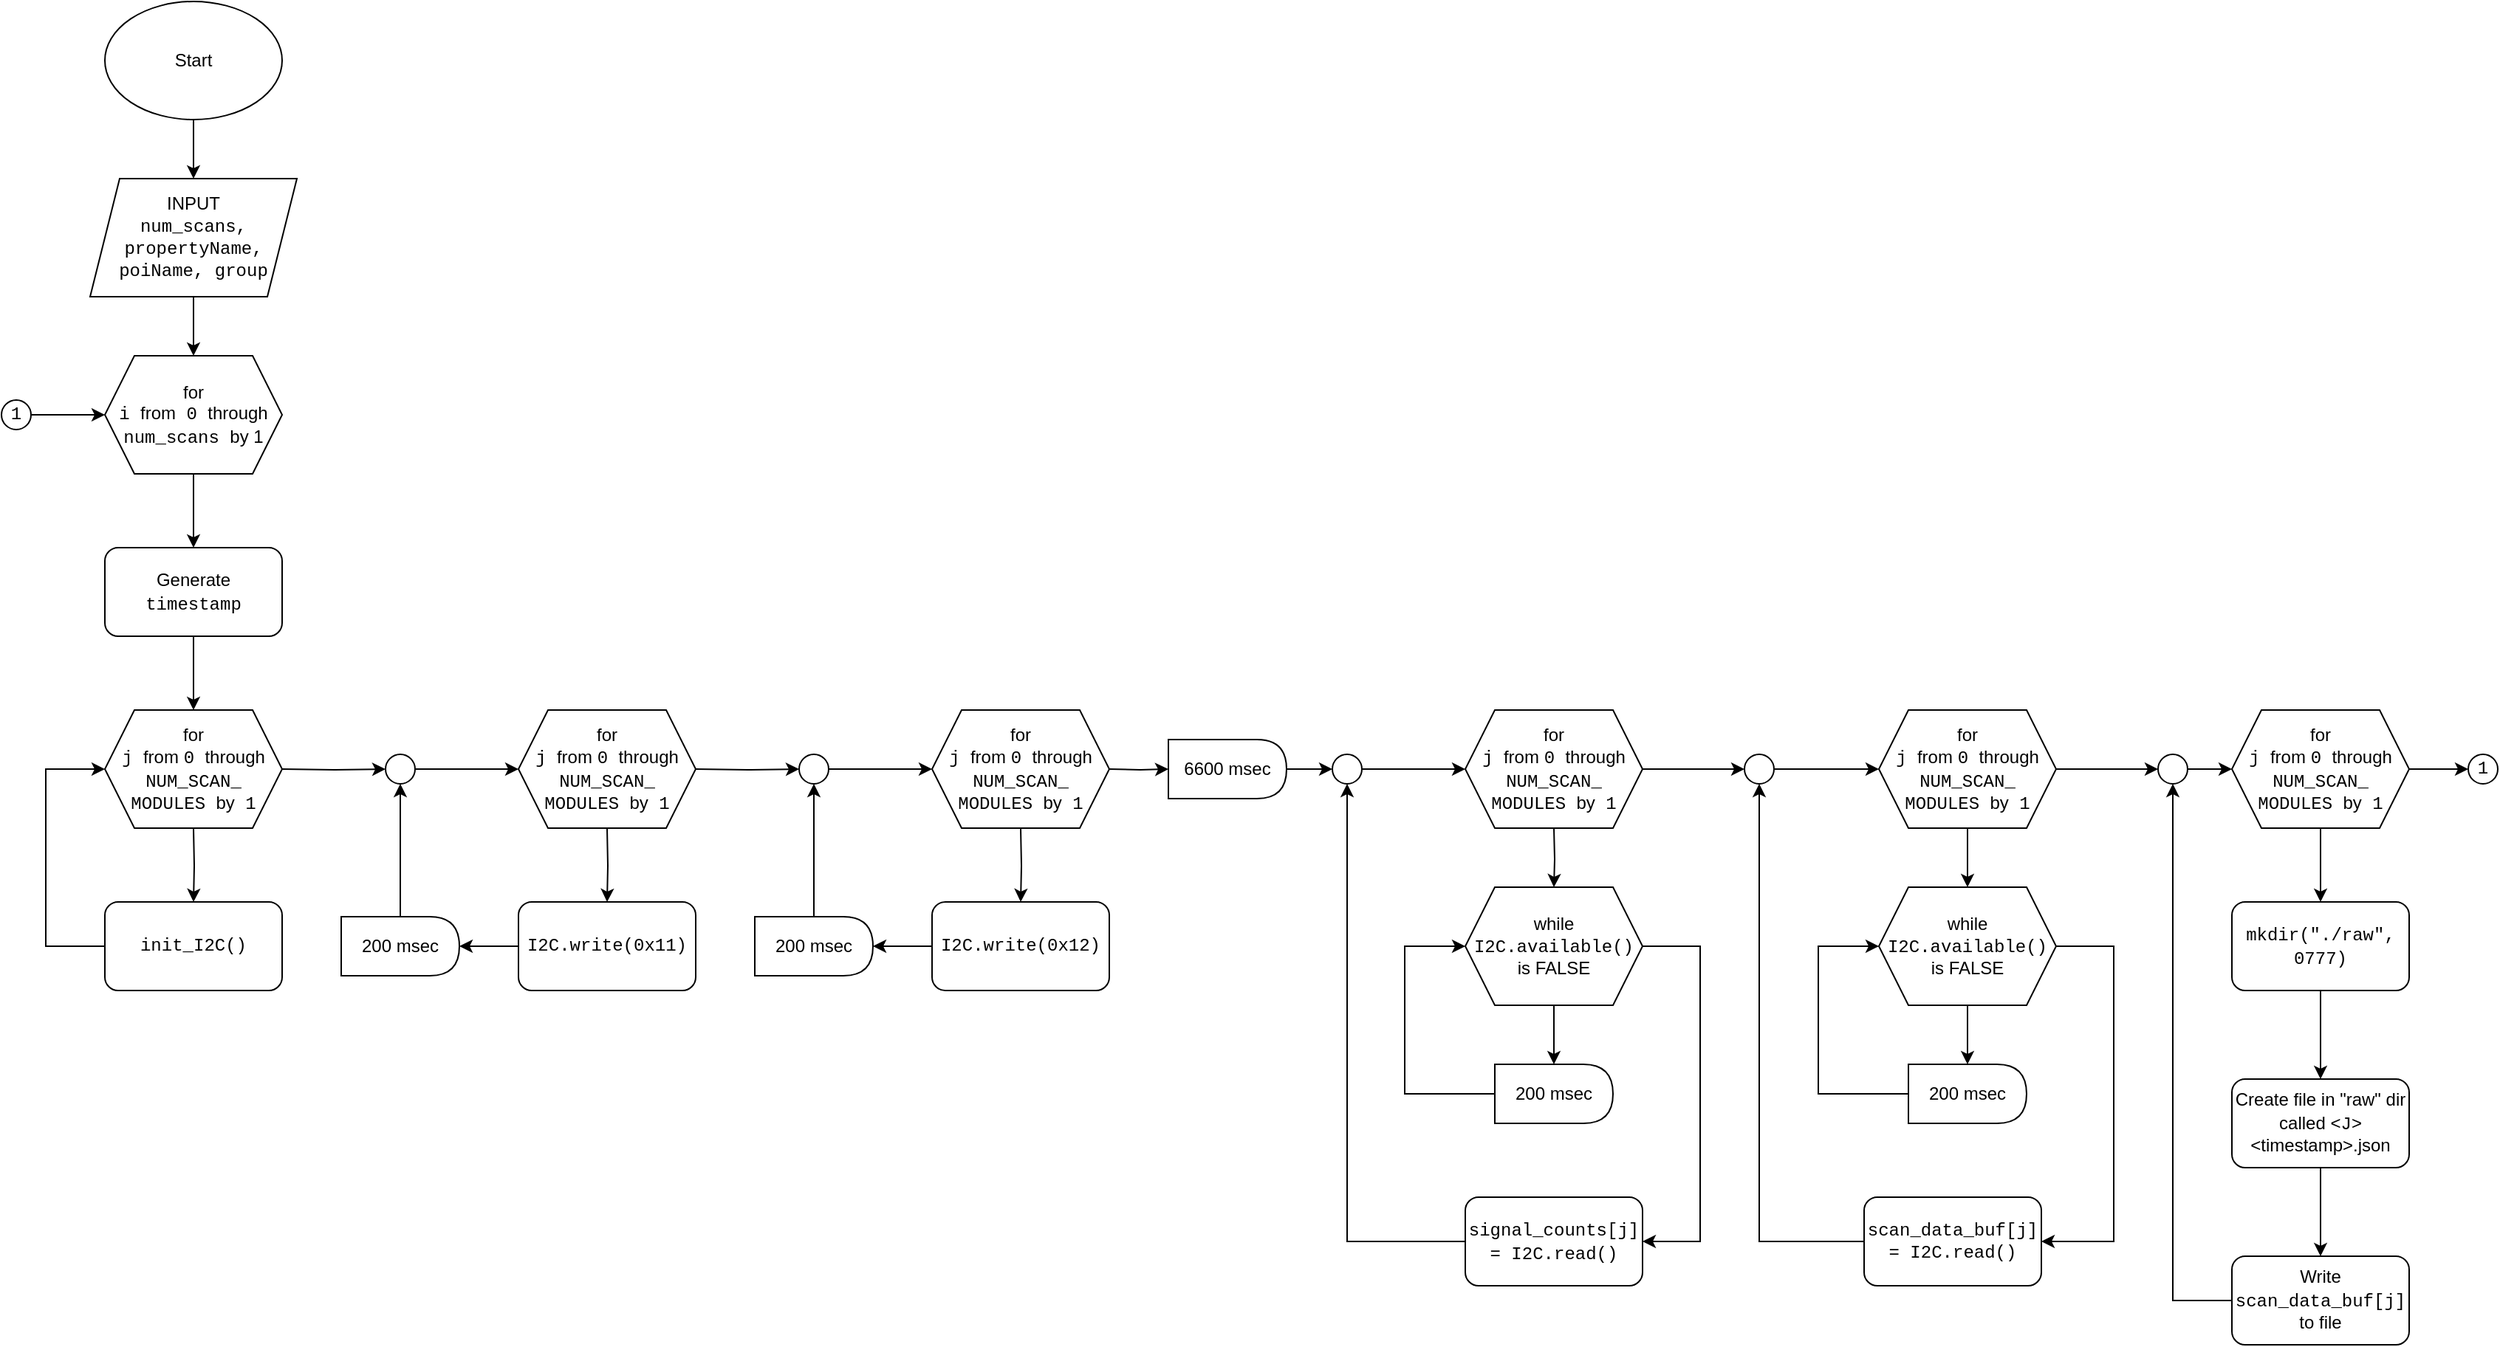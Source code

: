 <mxfile version="20.5.1"><diagram id="C5RBs43oDa-KdzZeNtuy" name="Page-1"><mxGraphModel dx="1673" dy="918" grid="1" gridSize="10" guides="1" tooltips="1" connect="1" arrows="1" fold="1" page="1" pageScale="1" pageWidth="827" pageHeight="1169" math="0" shadow="0"><root><mxCell id="WIyWlLk6GJQsqaUBKTNV-0"/><mxCell id="WIyWlLk6GJQsqaUBKTNV-1" parent="WIyWlLk6GJQsqaUBKTNV-0"/><mxCell id="pfyarNx84rr5xBCaHrze-25" style="edgeStyle=orthogonalEdgeStyle;rounded=0;orthogonalLoop=1;jettySize=auto;html=1;entryX=0;entryY=0.5;entryDx=0;entryDy=0;fontFamily=Courier New;" edge="1" parent="WIyWlLk6GJQsqaUBKTNV-1" source="pfyarNx84rr5xBCaHrze-4"><mxGeometry relative="1" as="geometry"><mxPoint x="320" y="520" as="targetPoint"/><Array as="points"><mxPoint x="280" y="640"/><mxPoint x="280" y="520"/></Array></mxGeometry></mxCell><mxCell id="pfyarNx84rr5xBCaHrze-4" value="init_I2C()" style="rounded=1;whiteSpace=wrap;html=1;fontFamily=Courier New;" vertex="1" parent="WIyWlLk6GJQsqaUBKTNV-1"><mxGeometry x="320" y="610" width="120" height="60" as="geometry"/></mxCell><mxCell id="pfyarNx84rr5xBCaHrze-31" style="edgeStyle=orthogonalEdgeStyle;rounded=0;orthogonalLoop=1;jettySize=auto;html=1;exitX=0;exitY=0.5;exitDx=0;exitDy=0;entryX=1;entryY=0.5;entryDx=0;entryDy=0;fontFamily=Courier New;" edge="1" parent="WIyWlLk6GJQsqaUBKTNV-1" source="pfyarNx84rr5xBCaHrze-5" target="pfyarNx84rr5xBCaHrze-19"><mxGeometry relative="1" as="geometry"><mxPoint x="580" y="640" as="targetPoint"/></mxGeometry></mxCell><mxCell id="pfyarNx84rr5xBCaHrze-5" value="I2C.write(0x11)" style="rounded=1;whiteSpace=wrap;html=1;fontFamily=Courier New;" vertex="1" parent="WIyWlLk6GJQsqaUBKTNV-1"><mxGeometry x="600" y="610" width="120" height="60" as="geometry"/></mxCell><mxCell id="pfyarNx84rr5xBCaHrze-24" style="edgeStyle=orthogonalEdgeStyle;rounded=0;orthogonalLoop=1;jettySize=auto;html=1;entryX=0.5;entryY=0;entryDx=0;entryDy=0;fontFamily=Courier New;" edge="1" parent="WIyWlLk6GJQsqaUBKTNV-1" target="pfyarNx84rr5xBCaHrze-4"><mxGeometry relative="1" as="geometry"><mxPoint x="380" y="560" as="sourcePoint"/></mxGeometry></mxCell><mxCell id="pfyarNx84rr5xBCaHrze-26" style="edgeStyle=orthogonalEdgeStyle;rounded=0;orthogonalLoop=1;jettySize=auto;html=1;fontFamily=Courier New;entryX=0;entryY=0.5;entryDx=0;entryDy=0;" edge="1" parent="WIyWlLk6GJQsqaUBKTNV-1" target="pfyarNx84rr5xBCaHrze-27"><mxGeometry relative="1" as="geometry"><mxPoint x="480" y="520" as="targetPoint"/><mxPoint x="440" y="520" as="sourcePoint"/></mxGeometry></mxCell><mxCell id="pfyarNx84rr5xBCaHrze-104" style="edgeStyle=orthogonalEdgeStyle;rounded=0;orthogonalLoop=1;jettySize=auto;html=1;entryX=0.5;entryY=0;entryDx=0;entryDy=0;fontFamily=Courier New;" edge="1" parent="WIyWlLk6GJQsqaUBKTNV-1" source="pfyarNx84rr5xBCaHrze-13" target="pfyarNx84rr5xBCaHrze-14"><mxGeometry relative="1" as="geometry"/></mxCell><mxCell id="pfyarNx84rr5xBCaHrze-13" value="Start" style="ellipse;whiteSpace=wrap;html=1;" vertex="1" parent="WIyWlLk6GJQsqaUBKTNV-1"><mxGeometry x="320" width="120" height="80" as="geometry"/></mxCell><mxCell id="pfyarNx84rr5xBCaHrze-105" style="edgeStyle=orthogonalEdgeStyle;rounded=0;orthogonalLoop=1;jettySize=auto;html=1;entryX=0.5;entryY=0;entryDx=0;entryDy=0;fontFamily=Courier New;" edge="1" parent="WIyWlLk6GJQsqaUBKTNV-1" source="pfyarNx84rr5xBCaHrze-14" target="pfyarNx84rr5xBCaHrze-15"><mxGeometry relative="1" as="geometry"/></mxCell><mxCell id="pfyarNx84rr5xBCaHrze-14" value="&lt;div&gt;INPUT&lt;/div&gt;&lt;div&gt;&lt;font face=&quot;Courier New&quot;&gt;num_scans, propertyName, poiName, group&lt;/font&gt;&lt;br&gt;&lt;/div&gt;" style="shape=parallelogram;perimeter=parallelogramPerimeter;whiteSpace=wrap;html=1;fixedSize=1;" vertex="1" parent="WIyWlLk6GJQsqaUBKTNV-1"><mxGeometry x="310" y="120" width="140" height="80" as="geometry"/></mxCell><mxCell id="pfyarNx84rr5xBCaHrze-106" style="edgeStyle=orthogonalEdgeStyle;rounded=0;orthogonalLoop=1;jettySize=auto;html=1;entryX=0.5;entryY=0;entryDx=0;entryDy=0;fontFamily=Courier New;" edge="1" parent="WIyWlLk6GJQsqaUBKTNV-1" source="pfyarNx84rr5xBCaHrze-15" target="pfyarNx84rr5xBCaHrze-16"><mxGeometry relative="1" as="geometry"/></mxCell><mxCell id="pfyarNx84rr5xBCaHrze-15" value="&lt;div&gt;for&lt;/div&gt;&lt;div&gt;&lt;font face=&quot;Courier New&quot;&gt;i &lt;font face=&quot;Helvetica&quot;&gt;from&lt;/font&gt; 0 &lt;font face=&quot;Helvetica&quot;&gt;through&lt;/font&gt; num_scans &lt;/font&gt;by 1&lt;br&gt;&lt;/div&gt;" style="shape=hexagon;perimeter=hexagonPerimeter2;whiteSpace=wrap;html=1;fixedSize=1;" vertex="1" parent="WIyWlLk6GJQsqaUBKTNV-1"><mxGeometry x="320" y="240" width="120" height="80" as="geometry"/></mxCell><mxCell id="pfyarNx84rr5xBCaHrze-107" style="edgeStyle=orthogonalEdgeStyle;rounded=0;orthogonalLoop=1;jettySize=auto;html=1;entryX=0.5;entryY=0;entryDx=0;entryDy=0;fontFamily=Courier New;" edge="1" parent="WIyWlLk6GJQsqaUBKTNV-1" source="pfyarNx84rr5xBCaHrze-16" target="pfyarNx84rr5xBCaHrze-75"><mxGeometry relative="1" as="geometry"/></mxCell><mxCell id="pfyarNx84rr5xBCaHrze-16" value="Generate&lt;font face=&quot;Courier New&quot;&gt; timestamp&lt;/font&gt;" style="rounded=1;whiteSpace=wrap;html=1;" vertex="1" parent="WIyWlLk6GJQsqaUBKTNV-1"><mxGeometry x="320" y="370" width="120" height="60" as="geometry"/></mxCell><mxCell id="pfyarNx84rr5xBCaHrze-28" style="edgeStyle=orthogonalEdgeStyle;rounded=0;orthogonalLoop=1;jettySize=auto;html=1;fontFamily=Courier New;" edge="1" parent="WIyWlLk6GJQsqaUBKTNV-1" source="pfyarNx84rr5xBCaHrze-19" target="pfyarNx84rr5xBCaHrze-27"><mxGeometry relative="1" as="geometry"/></mxCell><mxCell id="pfyarNx84rr5xBCaHrze-19" value="&lt;font face=&quot;Helvetica&quot;&gt;200 msec&lt;br&gt;&lt;/font&gt;" style="shape=delay;whiteSpace=wrap;html=1;fontFamily=Courier New;" vertex="1" parent="WIyWlLk6GJQsqaUBKTNV-1"><mxGeometry x="480" y="620" width="80" height="40" as="geometry"/></mxCell><mxCell id="pfyarNx84rr5xBCaHrze-30" style="edgeStyle=orthogonalEdgeStyle;rounded=0;orthogonalLoop=1;jettySize=auto;html=1;entryX=0.5;entryY=0;entryDx=0;entryDy=0;fontFamily=Courier New;" edge="1" parent="WIyWlLk6GJQsqaUBKTNV-1" target="pfyarNx84rr5xBCaHrze-5"><mxGeometry relative="1" as="geometry"><mxPoint x="660" y="560" as="sourcePoint"/></mxGeometry></mxCell><mxCell id="pfyarNx84rr5xBCaHrze-40" style="edgeStyle=orthogonalEdgeStyle;rounded=0;orthogonalLoop=1;jettySize=auto;html=1;entryX=0;entryY=0.5;entryDx=0;entryDy=0;fontFamily=Courier New;" edge="1" parent="WIyWlLk6GJQsqaUBKTNV-1" target="pfyarNx84rr5xBCaHrze-39"><mxGeometry relative="1" as="geometry"><mxPoint x="720" y="520" as="sourcePoint"/></mxGeometry></mxCell><mxCell id="pfyarNx84rr5xBCaHrze-29" style="edgeStyle=orthogonalEdgeStyle;rounded=0;orthogonalLoop=1;jettySize=auto;html=1;entryX=0;entryY=0.5;entryDx=0;entryDy=0;fontFamily=Courier New;" edge="1" parent="WIyWlLk6GJQsqaUBKTNV-1" source="pfyarNx84rr5xBCaHrze-27"><mxGeometry relative="1" as="geometry"><mxPoint x="600" y="520" as="targetPoint"/></mxGeometry></mxCell><mxCell id="pfyarNx84rr5xBCaHrze-27" value="" style="ellipse;whiteSpace=wrap;html=1;aspect=fixed;fontFamily=Courier New;" vertex="1" parent="WIyWlLk6GJQsqaUBKTNV-1"><mxGeometry x="510" y="510" width="20" height="20" as="geometry"/></mxCell><mxCell id="pfyarNx84rr5xBCaHrze-32" style="edgeStyle=orthogonalEdgeStyle;rounded=0;orthogonalLoop=1;jettySize=auto;html=1;exitX=0;exitY=0.5;exitDx=0;exitDy=0;entryX=1;entryY=0.5;entryDx=0;entryDy=0;fontFamily=Courier New;" edge="1" parent="WIyWlLk6GJQsqaUBKTNV-1" source="pfyarNx84rr5xBCaHrze-33" target="pfyarNx84rr5xBCaHrze-35"><mxGeometry relative="1" as="geometry"><mxPoint x="860" y="640" as="targetPoint"/></mxGeometry></mxCell><mxCell id="pfyarNx84rr5xBCaHrze-33" value="I2C.write(0x12)" style="rounded=1;whiteSpace=wrap;html=1;fontFamily=Courier New;" vertex="1" parent="WIyWlLk6GJQsqaUBKTNV-1"><mxGeometry x="880" y="610" width="120" height="60" as="geometry"/></mxCell><mxCell id="pfyarNx84rr5xBCaHrze-34" style="edgeStyle=orthogonalEdgeStyle;rounded=0;orthogonalLoop=1;jettySize=auto;html=1;fontFamily=Courier New;" edge="1" parent="WIyWlLk6GJQsqaUBKTNV-1" source="pfyarNx84rr5xBCaHrze-35" target="pfyarNx84rr5xBCaHrze-39"><mxGeometry relative="1" as="geometry"/></mxCell><mxCell id="pfyarNx84rr5xBCaHrze-35" value="&lt;font face=&quot;Helvetica&quot;&gt;200 msec&lt;br&gt;&lt;/font&gt;" style="shape=delay;whiteSpace=wrap;html=1;fontFamily=Courier New;" vertex="1" parent="WIyWlLk6GJQsqaUBKTNV-1"><mxGeometry x="760" y="620" width="80" height="40" as="geometry"/></mxCell><mxCell id="pfyarNx84rr5xBCaHrze-36" style="edgeStyle=orthogonalEdgeStyle;rounded=0;orthogonalLoop=1;jettySize=auto;html=1;entryX=0.5;entryY=0;entryDx=0;entryDy=0;fontFamily=Courier New;" edge="1" parent="WIyWlLk6GJQsqaUBKTNV-1" target="pfyarNx84rr5xBCaHrze-33"><mxGeometry relative="1" as="geometry"><mxPoint x="940" y="560" as="sourcePoint"/></mxGeometry></mxCell><mxCell id="pfyarNx84rr5xBCaHrze-52" style="edgeStyle=orthogonalEdgeStyle;rounded=0;orthogonalLoop=1;jettySize=auto;html=1;entryX=0;entryY=0.5;entryDx=0;entryDy=0;fontFamily=Helvetica;" edge="1" parent="WIyWlLk6GJQsqaUBKTNV-1" target="pfyarNx84rr5xBCaHrze-51"><mxGeometry relative="1" as="geometry"><mxPoint x="1000" y="520" as="sourcePoint"/></mxGeometry></mxCell><mxCell id="pfyarNx84rr5xBCaHrze-38" style="edgeStyle=orthogonalEdgeStyle;rounded=0;orthogonalLoop=1;jettySize=auto;html=1;entryX=0;entryY=0.5;entryDx=0;entryDy=0;fontFamily=Courier New;" edge="1" parent="WIyWlLk6GJQsqaUBKTNV-1" source="pfyarNx84rr5xBCaHrze-39"><mxGeometry relative="1" as="geometry"><mxPoint x="880" y="520" as="targetPoint"/></mxGeometry></mxCell><mxCell id="pfyarNx84rr5xBCaHrze-39" value="" style="ellipse;whiteSpace=wrap;html=1;aspect=fixed;fontFamily=Courier New;" vertex="1" parent="WIyWlLk6GJQsqaUBKTNV-1"><mxGeometry x="790" y="510" width="20" height="20" as="geometry"/></mxCell><mxCell id="pfyarNx84rr5xBCaHrze-61" style="edgeStyle=orthogonalEdgeStyle;rounded=0;orthogonalLoop=1;jettySize=auto;html=1;entryX=0;entryY=0.5;entryDx=0;entryDy=0;fontFamily=Helvetica;" edge="1" parent="WIyWlLk6GJQsqaUBKTNV-1" source="pfyarNx84rr5xBCaHrze-44" target="pfyarNx84rr5xBCaHrze-59"><mxGeometry relative="1" as="geometry"><Array as="points"><mxPoint x="1200" y="740"/><mxPoint x="1200" y="640"/></Array></mxGeometry></mxCell><mxCell id="pfyarNx84rr5xBCaHrze-44" value="&lt;font face=&quot;Helvetica&quot;&gt;200 msec&lt;br&gt;&lt;/font&gt;" style="shape=delay;whiteSpace=wrap;html=1;fontFamily=Courier New;" vertex="1" parent="WIyWlLk6GJQsqaUBKTNV-1"><mxGeometry x="1261" y="720" width="80" height="40" as="geometry"/></mxCell><mxCell id="pfyarNx84rr5xBCaHrze-63" style="edgeStyle=orthogonalEdgeStyle;rounded=0;orthogonalLoop=1;jettySize=auto;html=1;entryX=0.5;entryY=0;entryDx=0;entryDy=0;fontFamily=Helvetica;" edge="1" parent="WIyWlLk6GJQsqaUBKTNV-1" target="pfyarNx84rr5xBCaHrze-59"><mxGeometry relative="1" as="geometry"><mxPoint x="1301" y="560" as="sourcePoint"/></mxGeometry></mxCell><mxCell id="pfyarNx84rr5xBCaHrze-56" style="edgeStyle=orthogonalEdgeStyle;rounded=0;orthogonalLoop=1;jettySize=auto;html=1;entryX=0;entryY=0.5;entryDx=0;entryDy=0;fontFamily=Helvetica;" edge="1" parent="WIyWlLk6GJQsqaUBKTNV-1" source="pfyarNx84rr5xBCaHrze-51" target="pfyarNx84rr5xBCaHrze-55"><mxGeometry relative="1" as="geometry"/></mxCell><mxCell id="pfyarNx84rr5xBCaHrze-51" value="&lt;font face=&quot;Helvetica&quot;&gt;6600 msec&lt;br&gt;&lt;/font&gt;" style="shape=delay;whiteSpace=wrap;html=1;fontFamily=Courier New;" vertex="1" parent="WIyWlLk6GJQsqaUBKTNV-1"><mxGeometry x="1040" y="500" width="80" height="40" as="geometry"/></mxCell><mxCell id="pfyarNx84rr5xBCaHrze-58" style="edgeStyle=orthogonalEdgeStyle;rounded=0;orthogonalLoop=1;jettySize=auto;html=1;entryX=0;entryY=0.5;entryDx=0;entryDy=0;fontFamily=Helvetica;" edge="1" parent="WIyWlLk6GJQsqaUBKTNV-1" source="pfyarNx84rr5xBCaHrze-55"><mxGeometry relative="1" as="geometry"><mxPoint x="1241" y="520" as="targetPoint"/></mxGeometry></mxCell><mxCell id="pfyarNx84rr5xBCaHrze-55" value="" style="ellipse;whiteSpace=wrap;html=1;aspect=fixed;fontFamily=Courier New;" vertex="1" parent="WIyWlLk6GJQsqaUBKTNV-1"><mxGeometry x="1151" y="510" width="20" height="20" as="geometry"/></mxCell><mxCell id="pfyarNx84rr5xBCaHrze-60" style="edgeStyle=orthogonalEdgeStyle;rounded=0;orthogonalLoop=1;jettySize=auto;html=1;entryX=0.5;entryY=0;entryDx=0;entryDy=0;fontFamily=Helvetica;" edge="1" parent="WIyWlLk6GJQsqaUBKTNV-1" source="pfyarNx84rr5xBCaHrze-59" target="pfyarNx84rr5xBCaHrze-44"><mxGeometry relative="1" as="geometry"/></mxCell><mxCell id="pfyarNx84rr5xBCaHrze-71" style="edgeStyle=orthogonalEdgeStyle;rounded=0;orthogonalLoop=1;jettySize=auto;html=1;entryX=1;entryY=0.5;entryDx=0;entryDy=0;fontFamily=Courier New;" edge="1" parent="WIyWlLk6GJQsqaUBKTNV-1" source="pfyarNx84rr5xBCaHrze-59" target="pfyarNx84rr5xBCaHrze-65"><mxGeometry relative="1" as="geometry"><Array as="points"><mxPoint x="1400" y="640"/><mxPoint x="1400" y="840"/></Array></mxGeometry></mxCell><mxCell id="pfyarNx84rr5xBCaHrze-59" value="&lt;div&gt;while&lt;/div&gt;&lt;div&gt;&lt;font face=&quot;Courier New&quot;&gt;I2C.available() &lt;/font&gt;is FALSE&lt;br&gt;&lt;/div&gt;" style="shape=hexagon;perimeter=hexagonPerimeter2;whiteSpace=wrap;html=1;fixedSize=1;fontFamily=Helvetica;" vertex="1" parent="WIyWlLk6GJQsqaUBKTNV-1"><mxGeometry x="1241" y="600" width="120" height="80" as="geometry"/></mxCell><mxCell id="pfyarNx84rr5xBCaHrze-72" style="edgeStyle=orthogonalEdgeStyle;rounded=0;orthogonalLoop=1;jettySize=auto;html=1;entryX=0.5;entryY=1;entryDx=0;entryDy=0;fontFamily=Courier New;" edge="1" parent="WIyWlLk6GJQsqaUBKTNV-1" source="pfyarNx84rr5xBCaHrze-65" target="pfyarNx84rr5xBCaHrze-55"><mxGeometry relative="1" as="geometry"/></mxCell><mxCell id="pfyarNx84rr5xBCaHrze-65" value="&lt;font face=&quot;Courier New&quot;&gt;signal_counts[j] = I2C.read()&lt;/font&gt;" style="rounded=1;whiteSpace=wrap;html=1;fontFamily=Helvetica;" vertex="1" parent="WIyWlLk6GJQsqaUBKTNV-1"><mxGeometry x="1241" y="810" width="120" height="60" as="geometry"/></mxCell><mxCell id="pfyarNx84rr5xBCaHrze-83" style="edgeStyle=orthogonalEdgeStyle;rounded=0;orthogonalLoop=1;jettySize=auto;html=1;entryX=0;entryY=0.5;entryDx=0;entryDy=0;fontFamily=Courier New;" edge="1" parent="WIyWlLk6GJQsqaUBKTNV-1" source="pfyarNx84rr5xBCaHrze-70" target="pfyarNx84rr5xBCaHrze-82"><mxGeometry relative="1" as="geometry"/></mxCell><mxCell id="pfyarNx84rr5xBCaHrze-70" value="&lt;div&gt;for &lt;font face=&quot;Courier New&quot;&gt;&lt;br&gt;&lt;/font&gt;&lt;/div&gt;&lt;div&gt;&lt;font face=&quot;Courier New&quot;&gt;j &lt;/font&gt;from &lt;font face=&quot;Courier New&quot;&gt;0 &lt;/font&gt;through&lt;br&gt;&lt;/div&gt;&lt;div&gt;&lt;font face=&quot;Courier New&quot;&gt;NUM_SCAN_&lt;/font&gt;&lt;/div&gt;&lt;div&gt;&lt;font face=&quot;Courier New&quot;&gt;MODULES &lt;font face=&quot;Helvetica&quot;&gt;by&lt;font face=&quot;Courier New&quot;&gt; 1&lt;/font&gt;&lt;/font&gt;&lt;/font&gt;&lt;br&gt;&lt;/div&gt;" style="shape=hexagon;perimeter=hexagonPerimeter2;whiteSpace=wrap;html=1;fixedSize=1;" vertex="1" parent="WIyWlLk6GJQsqaUBKTNV-1"><mxGeometry x="1241" y="480" width="120" height="80" as="geometry"/></mxCell><mxCell id="pfyarNx84rr5xBCaHrze-73" value="&lt;div&gt;for &lt;font face=&quot;Courier New&quot;&gt;&lt;br&gt;&lt;/font&gt;&lt;/div&gt;&lt;div&gt;&lt;font face=&quot;Courier New&quot;&gt;j &lt;/font&gt;from &lt;font face=&quot;Courier New&quot;&gt;0 &lt;/font&gt;through&lt;br&gt;&lt;/div&gt;&lt;div&gt;&lt;font face=&quot;Courier New&quot;&gt;NUM_SCAN_&lt;/font&gt;&lt;/div&gt;&lt;div&gt;&lt;font face=&quot;Courier New&quot;&gt;MODULES &lt;font face=&quot;Helvetica&quot;&gt;by&lt;font face=&quot;Courier New&quot;&gt; 1&lt;/font&gt;&lt;/font&gt;&lt;/font&gt;&lt;br&gt;&lt;/div&gt;" style="shape=hexagon;perimeter=hexagonPerimeter2;whiteSpace=wrap;html=1;fixedSize=1;" vertex="1" parent="WIyWlLk6GJQsqaUBKTNV-1"><mxGeometry x="880" y="480" width="120" height="80" as="geometry"/></mxCell><mxCell id="pfyarNx84rr5xBCaHrze-74" value="&lt;div&gt;for &lt;font face=&quot;Courier New&quot;&gt;&lt;br&gt;&lt;/font&gt;&lt;/div&gt;&lt;div&gt;&lt;font face=&quot;Courier New&quot;&gt;j &lt;/font&gt;from &lt;font face=&quot;Courier New&quot;&gt;0 &lt;/font&gt;through&lt;br&gt;&lt;/div&gt;&lt;div&gt;&lt;font face=&quot;Courier New&quot;&gt;NUM_SCAN_&lt;/font&gt;&lt;/div&gt;&lt;div&gt;&lt;font face=&quot;Courier New&quot;&gt;MODULES &lt;font face=&quot;Helvetica&quot;&gt;by&lt;font face=&quot;Courier New&quot;&gt; 1&lt;/font&gt;&lt;/font&gt;&lt;/font&gt;&lt;br&gt;&lt;/div&gt;" style="shape=hexagon;perimeter=hexagonPerimeter2;whiteSpace=wrap;html=1;fixedSize=1;" vertex="1" parent="WIyWlLk6GJQsqaUBKTNV-1"><mxGeometry x="600" y="480" width="120" height="80" as="geometry"/></mxCell><mxCell id="pfyarNx84rr5xBCaHrze-75" value="&lt;div&gt;for &lt;font face=&quot;Courier New&quot;&gt;&lt;br&gt;&lt;/font&gt;&lt;/div&gt;&lt;div&gt;&lt;font face=&quot;Courier New&quot;&gt;j &lt;/font&gt;from &lt;font face=&quot;Courier New&quot;&gt;0 &lt;/font&gt;through&lt;br&gt;&lt;/div&gt;&lt;div&gt;&lt;font face=&quot;Courier New&quot;&gt;NUM_SCAN_&lt;/font&gt;&lt;/div&gt;&lt;div&gt;&lt;font face=&quot;Courier New&quot;&gt;MODULES &lt;font face=&quot;Helvetica&quot;&gt;by&lt;font face=&quot;Courier New&quot;&gt; 1&lt;/font&gt;&lt;/font&gt;&lt;/font&gt;&lt;br&gt;&lt;/div&gt;" style="shape=hexagon;perimeter=hexagonPerimeter2;whiteSpace=wrap;html=1;fixedSize=1;" vertex="1" parent="WIyWlLk6GJQsqaUBKTNV-1"><mxGeometry x="320" y="480" width="120" height="80" as="geometry"/></mxCell><mxCell id="pfyarNx84rr5xBCaHrze-87" style="edgeStyle=orthogonalEdgeStyle;rounded=0;orthogonalLoop=1;jettySize=auto;html=1;entryX=0.5;entryY=0;entryDx=0;entryDy=0;fontFamily=Courier New;" edge="1" parent="WIyWlLk6GJQsqaUBKTNV-1" source="pfyarNx84rr5xBCaHrze-76" target="pfyarNx84rr5xBCaHrze-80"><mxGeometry relative="1" as="geometry"/></mxCell><mxCell id="pfyarNx84rr5xBCaHrze-93" style="edgeStyle=orthogonalEdgeStyle;rounded=0;orthogonalLoop=1;jettySize=auto;html=1;entryX=0;entryY=0.5;entryDx=0;entryDy=0;fontFamily=Courier New;" edge="1" parent="WIyWlLk6GJQsqaUBKTNV-1" source="pfyarNx84rr5xBCaHrze-76" target="pfyarNx84rr5xBCaHrze-92"><mxGeometry relative="1" as="geometry"/></mxCell><mxCell id="pfyarNx84rr5xBCaHrze-76" value="&lt;div&gt;for &lt;font face=&quot;Courier New&quot;&gt;&lt;br&gt;&lt;/font&gt;&lt;/div&gt;&lt;div&gt;&lt;font face=&quot;Courier New&quot;&gt;j &lt;/font&gt;from &lt;font face=&quot;Courier New&quot;&gt;0 &lt;/font&gt;through&lt;br&gt;&lt;/div&gt;&lt;div&gt;&lt;font face=&quot;Courier New&quot;&gt;NUM_SCAN_&lt;/font&gt;&lt;/div&gt;&lt;div&gt;&lt;font face=&quot;Courier New&quot;&gt;MODULES &lt;font face=&quot;Helvetica&quot;&gt;by&lt;font face=&quot;Courier New&quot;&gt; 1&lt;/font&gt;&lt;/font&gt;&lt;/font&gt;&lt;br&gt;&lt;/div&gt;" style="shape=hexagon;perimeter=hexagonPerimeter2;whiteSpace=wrap;html=1;fixedSize=1;" vertex="1" parent="WIyWlLk6GJQsqaUBKTNV-1"><mxGeometry x="1521" y="480" width="120" height="80" as="geometry"/></mxCell><mxCell id="pfyarNx84rr5xBCaHrze-77" style="edgeStyle=orthogonalEdgeStyle;rounded=0;orthogonalLoop=1;jettySize=auto;html=1;entryX=0;entryY=0.5;entryDx=0;entryDy=0;fontFamily=Helvetica;" edge="1" parent="WIyWlLk6GJQsqaUBKTNV-1" source="pfyarNx84rr5xBCaHrze-78" target="pfyarNx84rr5xBCaHrze-80"><mxGeometry relative="1" as="geometry"><Array as="points"><mxPoint x="1480" y="740"/><mxPoint x="1480" y="640"/></Array></mxGeometry></mxCell><mxCell id="pfyarNx84rr5xBCaHrze-78" value="&lt;font face=&quot;Helvetica&quot;&gt;200 msec&lt;br&gt;&lt;/font&gt;" style="shape=delay;whiteSpace=wrap;html=1;fontFamily=Courier New;" vertex="1" parent="WIyWlLk6GJQsqaUBKTNV-1"><mxGeometry x="1541" y="720" width="80" height="40" as="geometry"/></mxCell><mxCell id="pfyarNx84rr5xBCaHrze-79" style="edgeStyle=orthogonalEdgeStyle;rounded=0;orthogonalLoop=1;jettySize=auto;html=1;entryX=0.5;entryY=0;entryDx=0;entryDy=0;fontFamily=Helvetica;" edge="1" parent="WIyWlLk6GJQsqaUBKTNV-1" source="pfyarNx84rr5xBCaHrze-80" target="pfyarNx84rr5xBCaHrze-78"><mxGeometry relative="1" as="geometry"/></mxCell><mxCell id="pfyarNx84rr5xBCaHrze-85" style="edgeStyle=orthogonalEdgeStyle;rounded=0;orthogonalLoop=1;jettySize=auto;html=1;entryX=1;entryY=0.5;entryDx=0;entryDy=0;fontFamily=Courier New;" edge="1" parent="WIyWlLk6GJQsqaUBKTNV-1" source="pfyarNx84rr5xBCaHrze-80" target="pfyarNx84rr5xBCaHrze-81"><mxGeometry relative="1" as="geometry"><Array as="points"><mxPoint x="1680" y="640"/><mxPoint x="1680" y="840"/></Array></mxGeometry></mxCell><mxCell id="pfyarNx84rr5xBCaHrze-80" value="&lt;div&gt;while&lt;/div&gt;&lt;div&gt;&lt;font face=&quot;Courier New&quot;&gt;I2C.available() &lt;/font&gt;is FALSE&lt;br&gt;&lt;/div&gt;" style="shape=hexagon;perimeter=hexagonPerimeter2;whiteSpace=wrap;html=1;fixedSize=1;fontFamily=Helvetica;" vertex="1" parent="WIyWlLk6GJQsqaUBKTNV-1"><mxGeometry x="1521" y="600" width="120" height="80" as="geometry"/></mxCell><mxCell id="pfyarNx84rr5xBCaHrze-86" style="edgeStyle=orthogonalEdgeStyle;rounded=0;orthogonalLoop=1;jettySize=auto;html=1;entryX=0.5;entryY=1;entryDx=0;entryDy=0;fontFamily=Courier New;" edge="1" parent="WIyWlLk6GJQsqaUBKTNV-1" source="pfyarNx84rr5xBCaHrze-81" target="pfyarNx84rr5xBCaHrze-82"><mxGeometry relative="1" as="geometry"/></mxCell><mxCell id="pfyarNx84rr5xBCaHrze-81" value="scan_data_buf[j] = I2C.read()" style="rounded=1;whiteSpace=wrap;html=1;fontFamily=Courier New;" vertex="1" parent="WIyWlLk6GJQsqaUBKTNV-1"><mxGeometry x="1511" y="810" width="120" height="60" as="geometry"/></mxCell><mxCell id="pfyarNx84rr5xBCaHrze-84" style="edgeStyle=orthogonalEdgeStyle;rounded=0;orthogonalLoop=1;jettySize=auto;html=1;entryX=0;entryY=0.5;entryDx=0;entryDy=0;fontFamily=Courier New;" edge="1" parent="WIyWlLk6GJQsqaUBKTNV-1" source="pfyarNx84rr5xBCaHrze-82" target="pfyarNx84rr5xBCaHrze-76"><mxGeometry relative="1" as="geometry"/></mxCell><mxCell id="pfyarNx84rr5xBCaHrze-82" value="" style="ellipse;whiteSpace=wrap;html=1;aspect=fixed;fontFamily=Courier New;" vertex="1" parent="WIyWlLk6GJQsqaUBKTNV-1"><mxGeometry x="1430" y="510" width="20" height="20" as="geometry"/></mxCell><mxCell id="pfyarNx84rr5xBCaHrze-95" style="edgeStyle=orthogonalEdgeStyle;rounded=0;orthogonalLoop=1;jettySize=auto;html=1;entryX=0.5;entryY=0;entryDx=0;entryDy=0;fontFamily=Courier New;" edge="1" parent="WIyWlLk6GJQsqaUBKTNV-1" source="pfyarNx84rr5xBCaHrze-88" target="pfyarNx84rr5xBCaHrze-89"><mxGeometry relative="1" as="geometry"/></mxCell><mxCell id="pfyarNx84rr5xBCaHrze-99" style="edgeStyle=orthogonalEdgeStyle;rounded=0;orthogonalLoop=1;jettySize=auto;html=1;fontFamily=Courier New;" edge="1" parent="WIyWlLk6GJQsqaUBKTNV-1" source="pfyarNx84rr5xBCaHrze-88"><mxGeometry relative="1" as="geometry"><mxPoint x="1920" y="520" as="targetPoint"/></mxGeometry></mxCell><mxCell id="pfyarNx84rr5xBCaHrze-88" value="&lt;div&gt;for &lt;font face=&quot;Courier New&quot;&gt;&lt;br&gt;&lt;/font&gt;&lt;/div&gt;&lt;div&gt;&lt;font face=&quot;Courier New&quot;&gt;j &lt;/font&gt;from &lt;font face=&quot;Courier New&quot;&gt;0 &lt;/font&gt;through&lt;br&gt;&lt;/div&gt;&lt;div&gt;&lt;font face=&quot;Courier New&quot;&gt;NUM_SCAN_&lt;/font&gt;&lt;/div&gt;&lt;div&gt;&lt;font face=&quot;Courier New&quot;&gt;MODULES &lt;font face=&quot;Helvetica&quot;&gt;by&lt;font face=&quot;Courier New&quot;&gt; 1&lt;/font&gt;&lt;/font&gt;&lt;/font&gt;&lt;br&gt;&lt;/div&gt;" style="shape=hexagon;perimeter=hexagonPerimeter2;whiteSpace=wrap;html=1;fixedSize=1;" vertex="1" parent="WIyWlLk6GJQsqaUBKTNV-1"><mxGeometry x="1760" y="480" width="120" height="80" as="geometry"/></mxCell><mxCell id="pfyarNx84rr5xBCaHrze-96" style="edgeStyle=orthogonalEdgeStyle;rounded=0;orthogonalLoop=1;jettySize=auto;html=1;entryX=0.5;entryY=0;entryDx=0;entryDy=0;fontFamily=Courier New;" edge="1" parent="WIyWlLk6GJQsqaUBKTNV-1" source="pfyarNx84rr5xBCaHrze-89" target="pfyarNx84rr5xBCaHrze-91"><mxGeometry relative="1" as="geometry"/></mxCell><mxCell id="pfyarNx84rr5xBCaHrze-89" value="&lt;font face=&quot;Helvetica&quot;&gt;&lt;font face=&quot;Courier New&quot;&gt;mkdir(&quot;./raw&quot;, 0777)&lt;/font&gt;&lt;br&gt;&lt;/font&gt;" style="rounded=1;whiteSpace=wrap;html=1;fontFamily=Courier New;" vertex="1" parent="WIyWlLk6GJQsqaUBKTNV-1"><mxGeometry x="1760" y="610" width="120" height="60" as="geometry"/></mxCell><mxCell id="pfyarNx84rr5xBCaHrze-98" style="edgeStyle=orthogonalEdgeStyle;rounded=0;orthogonalLoop=1;jettySize=auto;html=1;entryX=0.5;entryY=1;entryDx=0;entryDy=0;fontFamily=Courier New;" edge="1" parent="WIyWlLk6GJQsqaUBKTNV-1" source="pfyarNx84rr5xBCaHrze-90" target="pfyarNx84rr5xBCaHrze-92"><mxGeometry relative="1" as="geometry"/></mxCell><mxCell id="pfyarNx84rr5xBCaHrze-90" value="&lt;div&gt;&lt;font face=&quot;Helvetica&quot;&gt;Write &lt;font face=&quot;Courier New&quot;&gt;scan_data_buf[j] &lt;/font&gt;to file&lt;br&gt;&lt;/font&gt;&lt;/div&gt;" style="rounded=1;whiteSpace=wrap;html=1;fontFamily=Courier New;" vertex="1" parent="WIyWlLk6GJQsqaUBKTNV-1"><mxGeometry x="1760" y="850" width="120" height="60" as="geometry"/></mxCell><mxCell id="pfyarNx84rr5xBCaHrze-97" style="edgeStyle=orthogonalEdgeStyle;rounded=0;orthogonalLoop=1;jettySize=auto;html=1;entryX=0.5;entryY=0;entryDx=0;entryDy=0;fontFamily=Courier New;" edge="1" parent="WIyWlLk6GJQsqaUBKTNV-1" source="pfyarNx84rr5xBCaHrze-91" target="pfyarNx84rr5xBCaHrze-90"><mxGeometry relative="1" as="geometry"/></mxCell><mxCell id="pfyarNx84rr5xBCaHrze-91" value="&lt;font face=&quot;Helvetica&quot;&gt;Create file in &quot;raw&quot; dir called &amp;lt;&lt;font face=&quot;Courier New&quot;&gt;J&lt;/font&gt;&amp;gt;&amp;lt;timestamp&amp;gt;.json&lt;br&gt;&lt;/font&gt;" style="rounded=1;whiteSpace=wrap;html=1;fontFamily=Courier New;" vertex="1" parent="WIyWlLk6GJQsqaUBKTNV-1"><mxGeometry x="1760" y="730" width="120" height="60" as="geometry"/></mxCell><mxCell id="pfyarNx84rr5xBCaHrze-94" style="edgeStyle=orthogonalEdgeStyle;rounded=0;orthogonalLoop=1;jettySize=auto;html=1;entryX=0;entryY=0.5;entryDx=0;entryDy=0;fontFamily=Courier New;" edge="1" parent="WIyWlLk6GJQsqaUBKTNV-1" source="pfyarNx84rr5xBCaHrze-92" target="pfyarNx84rr5xBCaHrze-88"><mxGeometry relative="1" as="geometry"/></mxCell><mxCell id="pfyarNx84rr5xBCaHrze-92" value="" style="ellipse;whiteSpace=wrap;html=1;aspect=fixed;fontFamily=Courier New;" vertex="1" parent="WIyWlLk6GJQsqaUBKTNV-1"><mxGeometry x="1710" y="510" width="20" height="20" as="geometry"/></mxCell><mxCell id="pfyarNx84rr5xBCaHrze-103" style="edgeStyle=orthogonalEdgeStyle;rounded=0;orthogonalLoop=1;jettySize=auto;html=1;entryX=0;entryY=0.5;entryDx=0;entryDy=0;fontFamily=Courier New;" edge="1" parent="WIyWlLk6GJQsqaUBKTNV-1" source="pfyarNx84rr5xBCaHrze-101" target="pfyarNx84rr5xBCaHrze-15"><mxGeometry relative="1" as="geometry"/></mxCell><mxCell id="pfyarNx84rr5xBCaHrze-101" value="1" style="ellipse;whiteSpace=wrap;html=1;aspect=fixed;fontFamily=Courier New;" vertex="1" parent="WIyWlLk6GJQsqaUBKTNV-1"><mxGeometry x="250" y="270" width="20" height="20" as="geometry"/></mxCell><mxCell id="pfyarNx84rr5xBCaHrze-102" value="1" style="ellipse;whiteSpace=wrap;html=1;aspect=fixed;fontFamily=Courier New;" vertex="1" parent="WIyWlLk6GJQsqaUBKTNV-1"><mxGeometry x="1920" y="510" width="20" height="20" as="geometry"/></mxCell></root></mxGraphModel></diagram></mxfile>